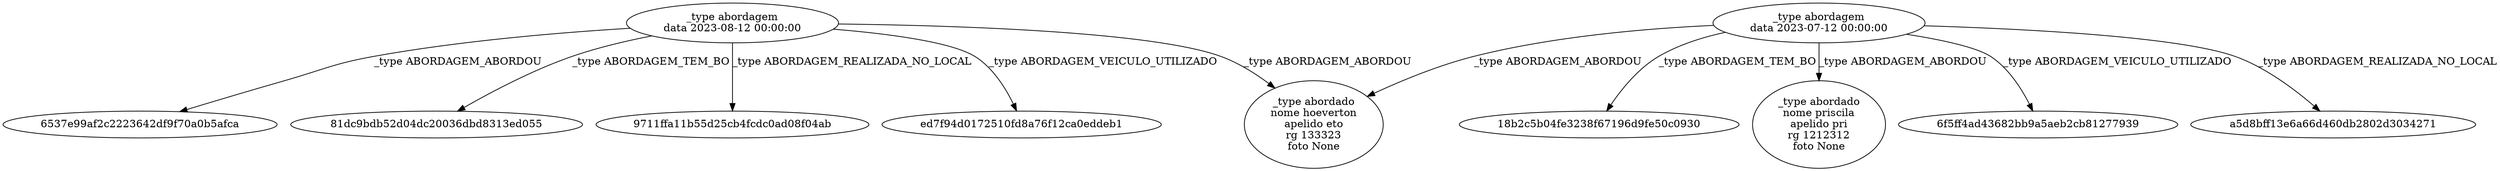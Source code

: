 digraph {
	"878a6cca857866b8cc914f3cef91191b" [label="_type abordado\nnome hoeverton\napelido eto\nrg 133323\nfoto None"]
	"48e52aee2b5486b97b5c0373f4941fab" -> "878a6cca857866b8cc914f3cef91191b" [label="_type ABORDAGEM_ABORDOU"]
	dec58ccb0d6f2259991d989951e9727e -> "878a6cca857866b8cc914f3cef91191b" [label="_type ABORDAGEM_ABORDOU"]
	"48e52aee2b5486b97b5c0373f4941fab" [label="_type abordagem\ndata 2023-08-12 00:00:00"]
	"48e52aee2b5486b97b5c0373f4941fab" -> "6537e99af2c2223642df9f70a0b5afca" [label="_type ABORDAGEM_ABORDOU"]
	"48e52aee2b5486b97b5c0373f4941fab" -> "81dc9bdb52d04dc20036dbd8313ed055" [label="_type ABORDAGEM_TEM_BO"]
	"48e52aee2b5486b97b5c0373f4941fab" -> "9711ffa11b55d25cb4fcdc0ad08f04ab" [label="_type ABORDAGEM_REALIZADA_NO_LOCAL"]
	"48e52aee2b5486b97b5c0373f4941fab" -> ed7f94d0172510fd8a76f12ca0eddeb1 [label="_type ABORDAGEM_VEICULO_UTILIZADO"]
	dec58ccb0d6f2259991d989951e9727e [label="_type abordagem\ndata 2023-07-12 00:00:00"]
	dec58ccb0d6f2259991d989951e9727e -> "18b2c5b04fe3238f67196d9fe50c0930" [label="_type ABORDAGEM_TEM_BO"]
	dec58ccb0d6f2259991d989951e9727e -> "1efd8f55af3d00b511931f38ac311620" [label="_type ABORDAGEM_ABORDOU"]
	dec58ccb0d6f2259991d989951e9727e -> "6f5ff4ad43682bb9a5aeb2cb81277939" [label="_type ABORDAGEM_VEICULO_UTILIZADO"]
	dec58ccb0d6f2259991d989951e9727e -> a5d8bff13e6a66d460db2802d3034271 [label="_type ABORDAGEM_REALIZADA_NO_LOCAL"]
	"1efd8f55af3d00b511931f38ac311620" [label="_type abordado\nnome priscila\napelido pri\nrg 1212312\nfoto None"]
}
